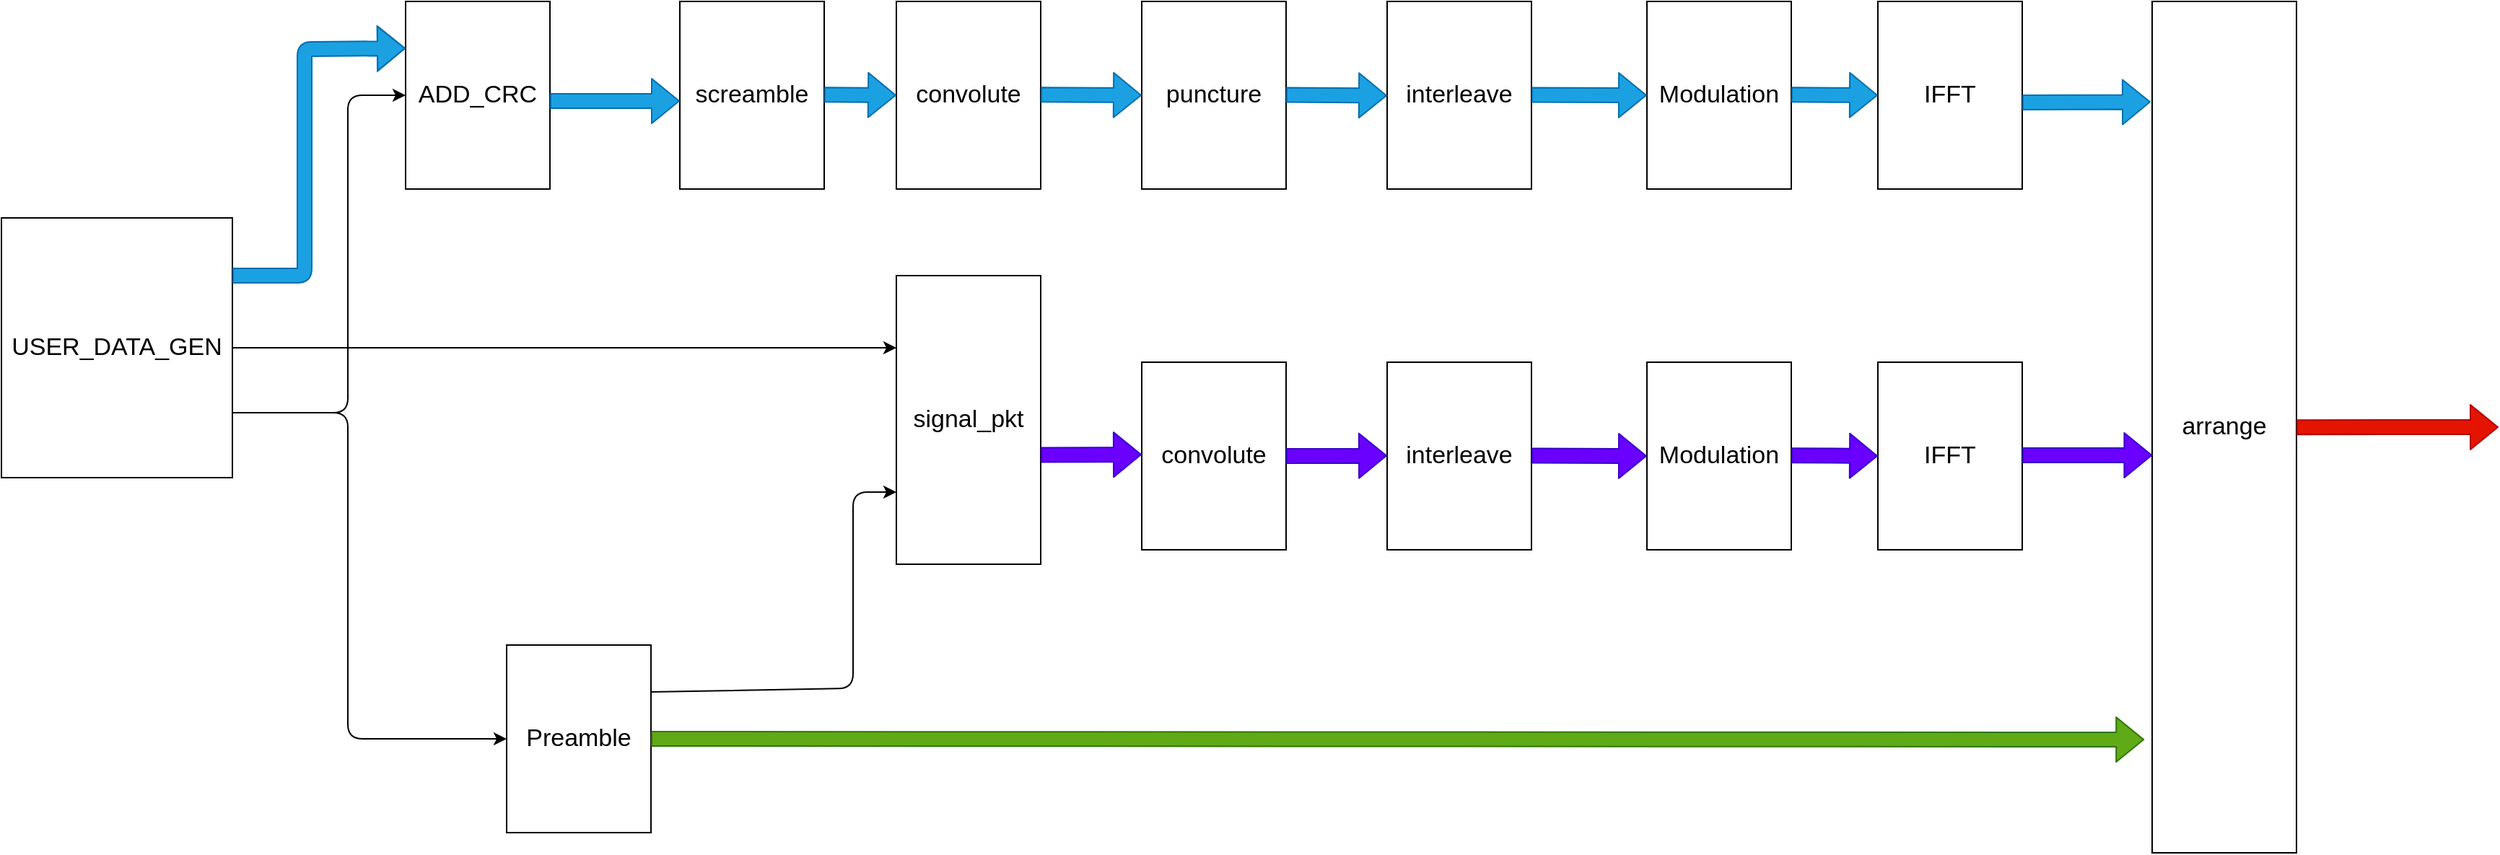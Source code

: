 <mxfile>
    <diagram id="Qqg0dAdzNbfIOzHemL8S" name="第 1 页">
        <mxGraphModel dx="1901" dy="782" grid="1" gridSize="10" guides="1" tooltips="1" connect="1" arrows="1" fold="1" page="1" pageScale="1" pageWidth="827" pageHeight="1169" background="#ffffff" math="0" shadow="0">
            <root>
                <mxCell id="0"/>
                <mxCell id="1" parent="0"/>
                <mxCell id="17" style="edgeStyle=none;html=1;exitX=1;exitY=0.75;exitDx=0;exitDy=0;fontSize=17;fontColor=#000000;strokeColor=#000000;" parent="1" source="2" target="11" edge="1">
                    <mxGeometry relative="1" as="geometry">
                        <Array as="points">
                            <mxPoint x="-150" y="465"/>
                            <mxPoint x="-150" y="691"/>
                        </Array>
                    </mxGeometry>
                </mxCell>
                <mxCell id="21" style="edgeStyle=none;html=1;exitX=1;exitY=0.5;exitDx=0;exitDy=0;fontSize=17;fontColor=#000000;strokeColor=#000000;entryX=0;entryY=0.25;entryDx=0;entryDy=0;" parent="1" source="2" target="12" edge="1">
                    <mxGeometry relative="1" as="geometry">
                        <mxPoint x="210" y="420.588" as="targetPoint"/>
                    </mxGeometry>
                </mxCell>
                <mxCell id="2" value="&lt;font color=&quot;#000000&quot; style=&quot;font-size: 17px;&quot;&gt;USER_DATA_GEN&lt;/font&gt;" style="rounded=0;whiteSpace=wrap;html=1;fillColor=none;strokeColor=#000000;fontSize=17;" parent="1" vertex="1">
                    <mxGeometry x="-390" y="330" width="160" height="180" as="geometry"/>
                </mxCell>
                <mxCell id="20" style="edgeStyle=none;html=1;fontSize=17;fontColor=#000000;strokeColor=#000000;entryX=0;entryY=0.5;entryDx=0;entryDy=0;exitX=1;exitY=0.75;exitDx=0;exitDy=0;" parent="1" source="2" target="3" edge="1">
                    <mxGeometry relative="1" as="geometry">
                        <mxPoint x="-150" y="470" as="sourcePoint"/>
                        <Array as="points">
                            <mxPoint x="-150" y="465"/>
                            <mxPoint x="-150" y="245"/>
                        </Array>
                    </mxGeometry>
                </mxCell>
                <mxCell id="3" value="&lt;font color=&quot;#000000&quot; style=&quot;font-size: 17px;&quot;&gt;ADD_CRC&lt;/font&gt;" style="rounded=0;whiteSpace=wrap;html=1;fillColor=none;strokeColor=#000000;fontSize=17;" parent="1" vertex="1">
                    <mxGeometry x="-110" y="180" width="100" height="130" as="geometry"/>
                </mxCell>
                <mxCell id="4" value="&lt;font color=&quot;#000000&quot; style=&quot;font-size: 17px;&quot;&gt;screamble&lt;/font&gt;" style="rounded=0;whiteSpace=wrap;html=1;fillColor=none;strokeColor=#000000;fontSize=17;" parent="1" vertex="1">
                    <mxGeometry x="80" y="180" width="100" height="130" as="geometry"/>
                </mxCell>
                <mxCell id="5" value="&lt;font color=&quot;#000000&quot; style=&quot;font-size: 17px;&quot;&gt;convolute&lt;/font&gt;" style="rounded=0;whiteSpace=wrap;html=1;fillColor=none;strokeColor=#000000;fontSize=17;" parent="1" vertex="1">
                    <mxGeometry x="230" y="180" width="100" height="130" as="geometry"/>
                </mxCell>
                <mxCell id="6" value="&lt;font color=&quot;#000000&quot; style=&quot;font-size: 17px;&quot;&gt;puncture&lt;/font&gt;" style="rounded=0;whiteSpace=wrap;html=1;fillColor=none;strokeColor=#000000;fontSize=17;" parent="1" vertex="1">
                    <mxGeometry x="400" y="180" width="100" height="130" as="geometry"/>
                </mxCell>
                <mxCell id="7" value="&lt;span class=&quot;VIiyi&quot; lang=&quot;en&quot; style=&quot;font-size: 17px;&quot;&gt;&lt;font color=&quot;#000000&quot; style=&quot;font-size: 17px;&quot;&gt;interleave&lt;/font&gt;&lt;/span&gt;" style="rounded=0;whiteSpace=wrap;html=1;fillColor=none;strokeColor=#000000;fontSize=17;" parent="1" vertex="1">
                    <mxGeometry x="570" y="180" width="100" height="130" as="geometry"/>
                </mxCell>
                <mxCell id="8" value="&lt;font color=&quot;#000000&quot; style=&quot;font-size: 17px;&quot;&gt;Modulation&lt;/font&gt;" style="rounded=0;whiteSpace=wrap;html=1;fillColor=none;strokeColor=#000000;fontSize=17;" parent="1" vertex="1">
                    <mxGeometry x="750" y="180" width="100" height="130" as="geometry"/>
                </mxCell>
                <mxCell id="9" value="&lt;font color=&quot;#000000&quot; style=&quot;font-size: 17px;&quot;&gt;IFFT&lt;/font&gt;" style="rounded=0;whiteSpace=wrap;html=1;fillColor=none;strokeColor=#000000;fontSize=17;" parent="1" vertex="1">
                    <mxGeometry x="910" y="180" width="100" height="130" as="geometry"/>
                </mxCell>
                <mxCell id="10" value="&lt;font color=&quot;#000000&quot; style=&quot;font-size: 17px;&quot;&gt;arrange&lt;/font&gt;" style="rounded=0;whiteSpace=wrap;html=1;fillColor=none;strokeColor=#000000;fontSize=17;" parent="1" vertex="1">
                    <mxGeometry x="1100" y="180" width="100" height="590" as="geometry"/>
                </mxCell>
                <mxCell id="18" style="edgeStyle=none;html=1;exitX=1;exitY=0.25;exitDx=0;exitDy=0;entryX=0;entryY=0.75;entryDx=0;entryDy=0;fontSize=17;fontColor=#000000;strokeColor=#000000;" parent="1" source="11" target="12" edge="1">
                    <mxGeometry relative="1" as="geometry">
                        <Array as="points">
                            <mxPoint x="200" y="656"/>
                            <mxPoint x="200" y="520"/>
                        </Array>
                    </mxGeometry>
                </mxCell>
                <mxCell id="11" value="&lt;font color=&quot;#000000&quot; style=&quot;font-size: 17px;&quot;&gt;Preamble&lt;/font&gt;" style="rounded=0;whiteSpace=wrap;html=1;fillColor=none;strokeColor=#000000;fontSize=17;" parent="1" vertex="1">
                    <mxGeometry x="-40" y="626" width="100" height="130" as="geometry"/>
                </mxCell>
                <mxCell id="12" value="&lt;font color=&quot;#000000&quot; style=&quot;font-size: 17px;&quot;&gt;signal_pkt&lt;/font&gt;" style="rounded=0;whiteSpace=wrap;html=1;fillColor=none;strokeColor=#000000;fontSize=17;" parent="1" vertex="1">
                    <mxGeometry x="230" y="370" width="100" height="200" as="geometry"/>
                </mxCell>
                <mxCell id="13" value="&lt;font color=&quot;#000000&quot; style=&quot;font-size: 17px;&quot;&gt;convolute&lt;/font&gt;" style="rounded=0;whiteSpace=wrap;html=1;fillColor=none;strokeColor=#000000;fontSize=17;" parent="1" vertex="1">
                    <mxGeometry x="400" y="430" width="100" height="130" as="geometry"/>
                </mxCell>
                <mxCell id="14" value="&lt;font color=&quot;#000000&quot; style=&quot;font-size: 17px;&quot;&gt;interleave&lt;/font&gt;" style="rounded=0;whiteSpace=wrap;html=1;fillColor=none;strokeColor=#000000;fontSize=17;" parent="1" vertex="1">
                    <mxGeometry x="570" y="430" width="100" height="130" as="geometry"/>
                </mxCell>
                <mxCell id="15" value="&lt;font color=&quot;#000000&quot; style=&quot;font-size: 17px;&quot;&gt;Modulation&lt;/font&gt;" style="rounded=0;whiteSpace=wrap;html=1;fillColor=none;strokeColor=#000000;fontSize=17;" parent="1" vertex="1">
                    <mxGeometry x="750" y="430" width="100" height="130" as="geometry"/>
                </mxCell>
                <mxCell id="16" value="&lt;font color=&quot;#000000&quot; style=&quot;font-size: 17px;&quot;&gt;IFFT&lt;/font&gt;" style="rounded=0;whiteSpace=wrap;html=1;fillColor=none;strokeColor=#000000;fontSize=17;" parent="1" vertex="1">
                    <mxGeometry x="910" y="430" width="100" height="130" as="geometry"/>
                </mxCell>
                <mxCell id="19" value="" style="shape=flexArrow;endArrow=classic;html=1;fontSize=17;fontColor=#000000;strokeColor=#2D7600;entryX=-0.054;entryY=0.867;entryDx=0;entryDy=0;entryPerimeter=0;fillColor=#60a917;" parent="1" source="11" target="10" edge="1">
                    <mxGeometry width="50" height="50" relative="1" as="geometry">
                        <mxPoint x="170" y="688.76" as="sourcePoint"/>
                        <mxPoint x="290" y="688.76" as="targetPoint"/>
                    </mxGeometry>
                </mxCell>
                <mxCell id="24" value="" style="shape=flexArrow;endArrow=classic;html=1;fontSize=17;fontColor=#000000;strokeColor=#006EAF;fillColor=#1ba1e2;" parent="1" edge="1">
                    <mxGeometry width="50" height="50" relative="1" as="geometry">
                        <mxPoint x="-10" y="249" as="sourcePoint"/>
                        <mxPoint x="80" y="249" as="targetPoint"/>
                    </mxGeometry>
                </mxCell>
                <mxCell id="25" value="" style="shape=flexArrow;endArrow=classic;html=1;fontSize=17;fontColor=#000000;strokeColor=#006EAF;fillColor=#1ba1e2;" parent="1" edge="1">
                    <mxGeometry width="50" height="50" relative="1" as="geometry">
                        <mxPoint x="180.0" y="244.58" as="sourcePoint"/>
                        <mxPoint x="230" y="245" as="targetPoint"/>
                    </mxGeometry>
                </mxCell>
                <mxCell id="26" value="" style="shape=flexArrow;endArrow=classic;html=1;fontSize=17;fontColor=#000000;strokeColor=#006EAF;fillColor=#1ba1e2;entryX=0;entryY=0.5;entryDx=0;entryDy=0;" parent="1" target="6" edge="1">
                    <mxGeometry width="50" height="50" relative="1" as="geometry">
                        <mxPoint x="330" y="244.58" as="sourcePoint"/>
                        <mxPoint x="380" y="245" as="targetPoint"/>
                    </mxGeometry>
                </mxCell>
                <mxCell id="29" value="" style="shape=flexArrow;endArrow=classic;html=1;fontSize=17;fontColor=#000000;strokeColor=#006EAF;fillColor=#1ba1e2;entryX=0;entryY=0.5;entryDx=0;entryDy=0;" parent="1" edge="1">
                    <mxGeometry width="50" height="50" relative="1" as="geometry">
                        <mxPoint x="500" y="244.79" as="sourcePoint"/>
                        <mxPoint x="570" y="245.21" as="targetPoint"/>
                    </mxGeometry>
                </mxCell>
                <mxCell id="30" value="" style="shape=flexArrow;endArrow=classic;html=1;fontSize=17;fontColor=#000000;strokeColor=#006EAF;fillColor=#1ba1e2;entryX=0;entryY=0.5;entryDx=0;entryDy=0;" parent="1" target="8" edge="1">
                    <mxGeometry width="50" height="50" relative="1" as="geometry">
                        <mxPoint x="670" y="244.79" as="sourcePoint"/>
                        <mxPoint x="740" y="245.21" as="targetPoint"/>
                    </mxGeometry>
                </mxCell>
                <mxCell id="32" value="" style="shape=flexArrow;endArrow=classic;html=1;fontSize=17;fontColor=#000000;strokeColor=#006EAF;fillColor=#1ba1e2;" parent="1" edge="1">
                    <mxGeometry width="50" height="50" relative="1" as="geometry">
                        <mxPoint x="850" y="244.67" as="sourcePoint"/>
                        <mxPoint x="910" y="245" as="targetPoint"/>
                    </mxGeometry>
                </mxCell>
                <mxCell id="33" value="" style="shape=flexArrow;endArrow=classic;html=1;fontSize=17;fontColor=#000000;strokeColor=#006EAF;fillColor=#1ba1e2;entryX=-0.01;entryY=0.118;entryDx=0;entryDy=0;entryPerimeter=0;" parent="1" target="10" edge="1">
                    <mxGeometry width="50" height="50" relative="1" as="geometry">
                        <mxPoint x="1010" y="250.0" as="sourcePoint"/>
                        <mxPoint x="1070" y="250.33" as="targetPoint"/>
                    </mxGeometry>
                </mxCell>
                <mxCell id="34" value="" style="shape=flexArrow;endArrow=classic;html=1;fontSize=17;fontColor=#000000;strokeColor=#3700CC;fillColor=#6a00ff;" parent="1" edge="1">
                    <mxGeometry width="50" height="50" relative="1" as="geometry">
                        <mxPoint x="330" y="494.23" as="sourcePoint"/>
                        <mxPoint x="400" y="494" as="targetPoint"/>
                    </mxGeometry>
                </mxCell>
                <mxCell id="35" value="" style="shape=flexArrow;endArrow=classic;html=1;fontSize=17;fontColor=#000000;strokeColor=#3700CC;fillColor=#6a00ff;" parent="1" edge="1">
                    <mxGeometry width="50" height="50" relative="1" as="geometry">
                        <mxPoint x="500" y="495.02" as="sourcePoint"/>
                        <mxPoint x="570" y="494.79" as="targetPoint"/>
                    </mxGeometry>
                </mxCell>
                <mxCell id="36" value="" style="shape=flexArrow;endArrow=classic;html=1;fontSize=17;fontColor=#000000;strokeColor=#3700CC;fillColor=#6a00ff;entryX=0;entryY=0.5;entryDx=0;entryDy=0;" parent="1" target="15" edge="1">
                    <mxGeometry width="50" height="50" relative="1" as="geometry">
                        <mxPoint x="670" y="494.8" as="sourcePoint"/>
                        <mxPoint x="740" y="494.57" as="targetPoint"/>
                    </mxGeometry>
                </mxCell>
                <mxCell id="37" value="" style="shape=flexArrow;endArrow=classic;html=1;fontSize=17;fontColor=#000000;strokeColor=#3700CC;fillColor=#6a00ff;" parent="1" edge="1">
                    <mxGeometry width="50" height="50" relative="1" as="geometry">
                        <mxPoint x="850" y="494.57" as="sourcePoint"/>
                        <mxPoint x="910" y="495" as="targetPoint"/>
                    </mxGeometry>
                </mxCell>
                <mxCell id="38" value="" style="shape=flexArrow;endArrow=classic;html=1;fontSize=17;fontColor=#000000;strokeColor=#3700CC;fillColor=#6a00ff;entryX=0.002;entryY=0.533;entryDx=0;entryDy=0;entryPerimeter=0;" parent="1" target="10" edge="1">
                    <mxGeometry width="50" height="50" relative="1" as="geometry">
                        <mxPoint x="1010" y="494.47" as="sourcePoint"/>
                        <mxPoint x="1090" y="494.67" as="targetPoint"/>
                    </mxGeometry>
                </mxCell>
                <mxCell id="40" value="" style="shape=flexArrow;endArrow=classic;html=1;fontSize=17;fontColor=#000000;strokeColor=#B20000;fillColor=#e51400;" parent="1" edge="1">
                    <mxGeometry width="50" height="50" relative="1" as="geometry">
                        <mxPoint x="1200" y="475.09" as="sourcePoint"/>
                        <mxPoint x="1340" y="475" as="targetPoint"/>
                    </mxGeometry>
                </mxCell>
                <mxCell id="41" value="" style="shape=flexArrow;endArrow=classic;html=1;fontSize=17;fontColor=#000000;strokeColor=#006EAF;fillColor=#1ba1e2;entryX=0;entryY=0.25;entryDx=0;entryDy=0;" edge="1" parent="1" target="3">
                    <mxGeometry width="50" height="50" relative="1" as="geometry">
                        <mxPoint x="-230" y="370" as="sourcePoint"/>
                        <mxPoint x="-140" y="370" as="targetPoint"/>
                        <Array as="points">
                            <mxPoint x="-180" y="370"/>
                            <mxPoint x="-180" y="213"/>
                        </Array>
                    </mxGeometry>
                </mxCell>
            </root>
        </mxGraphModel>
    </diagram>
</mxfile>